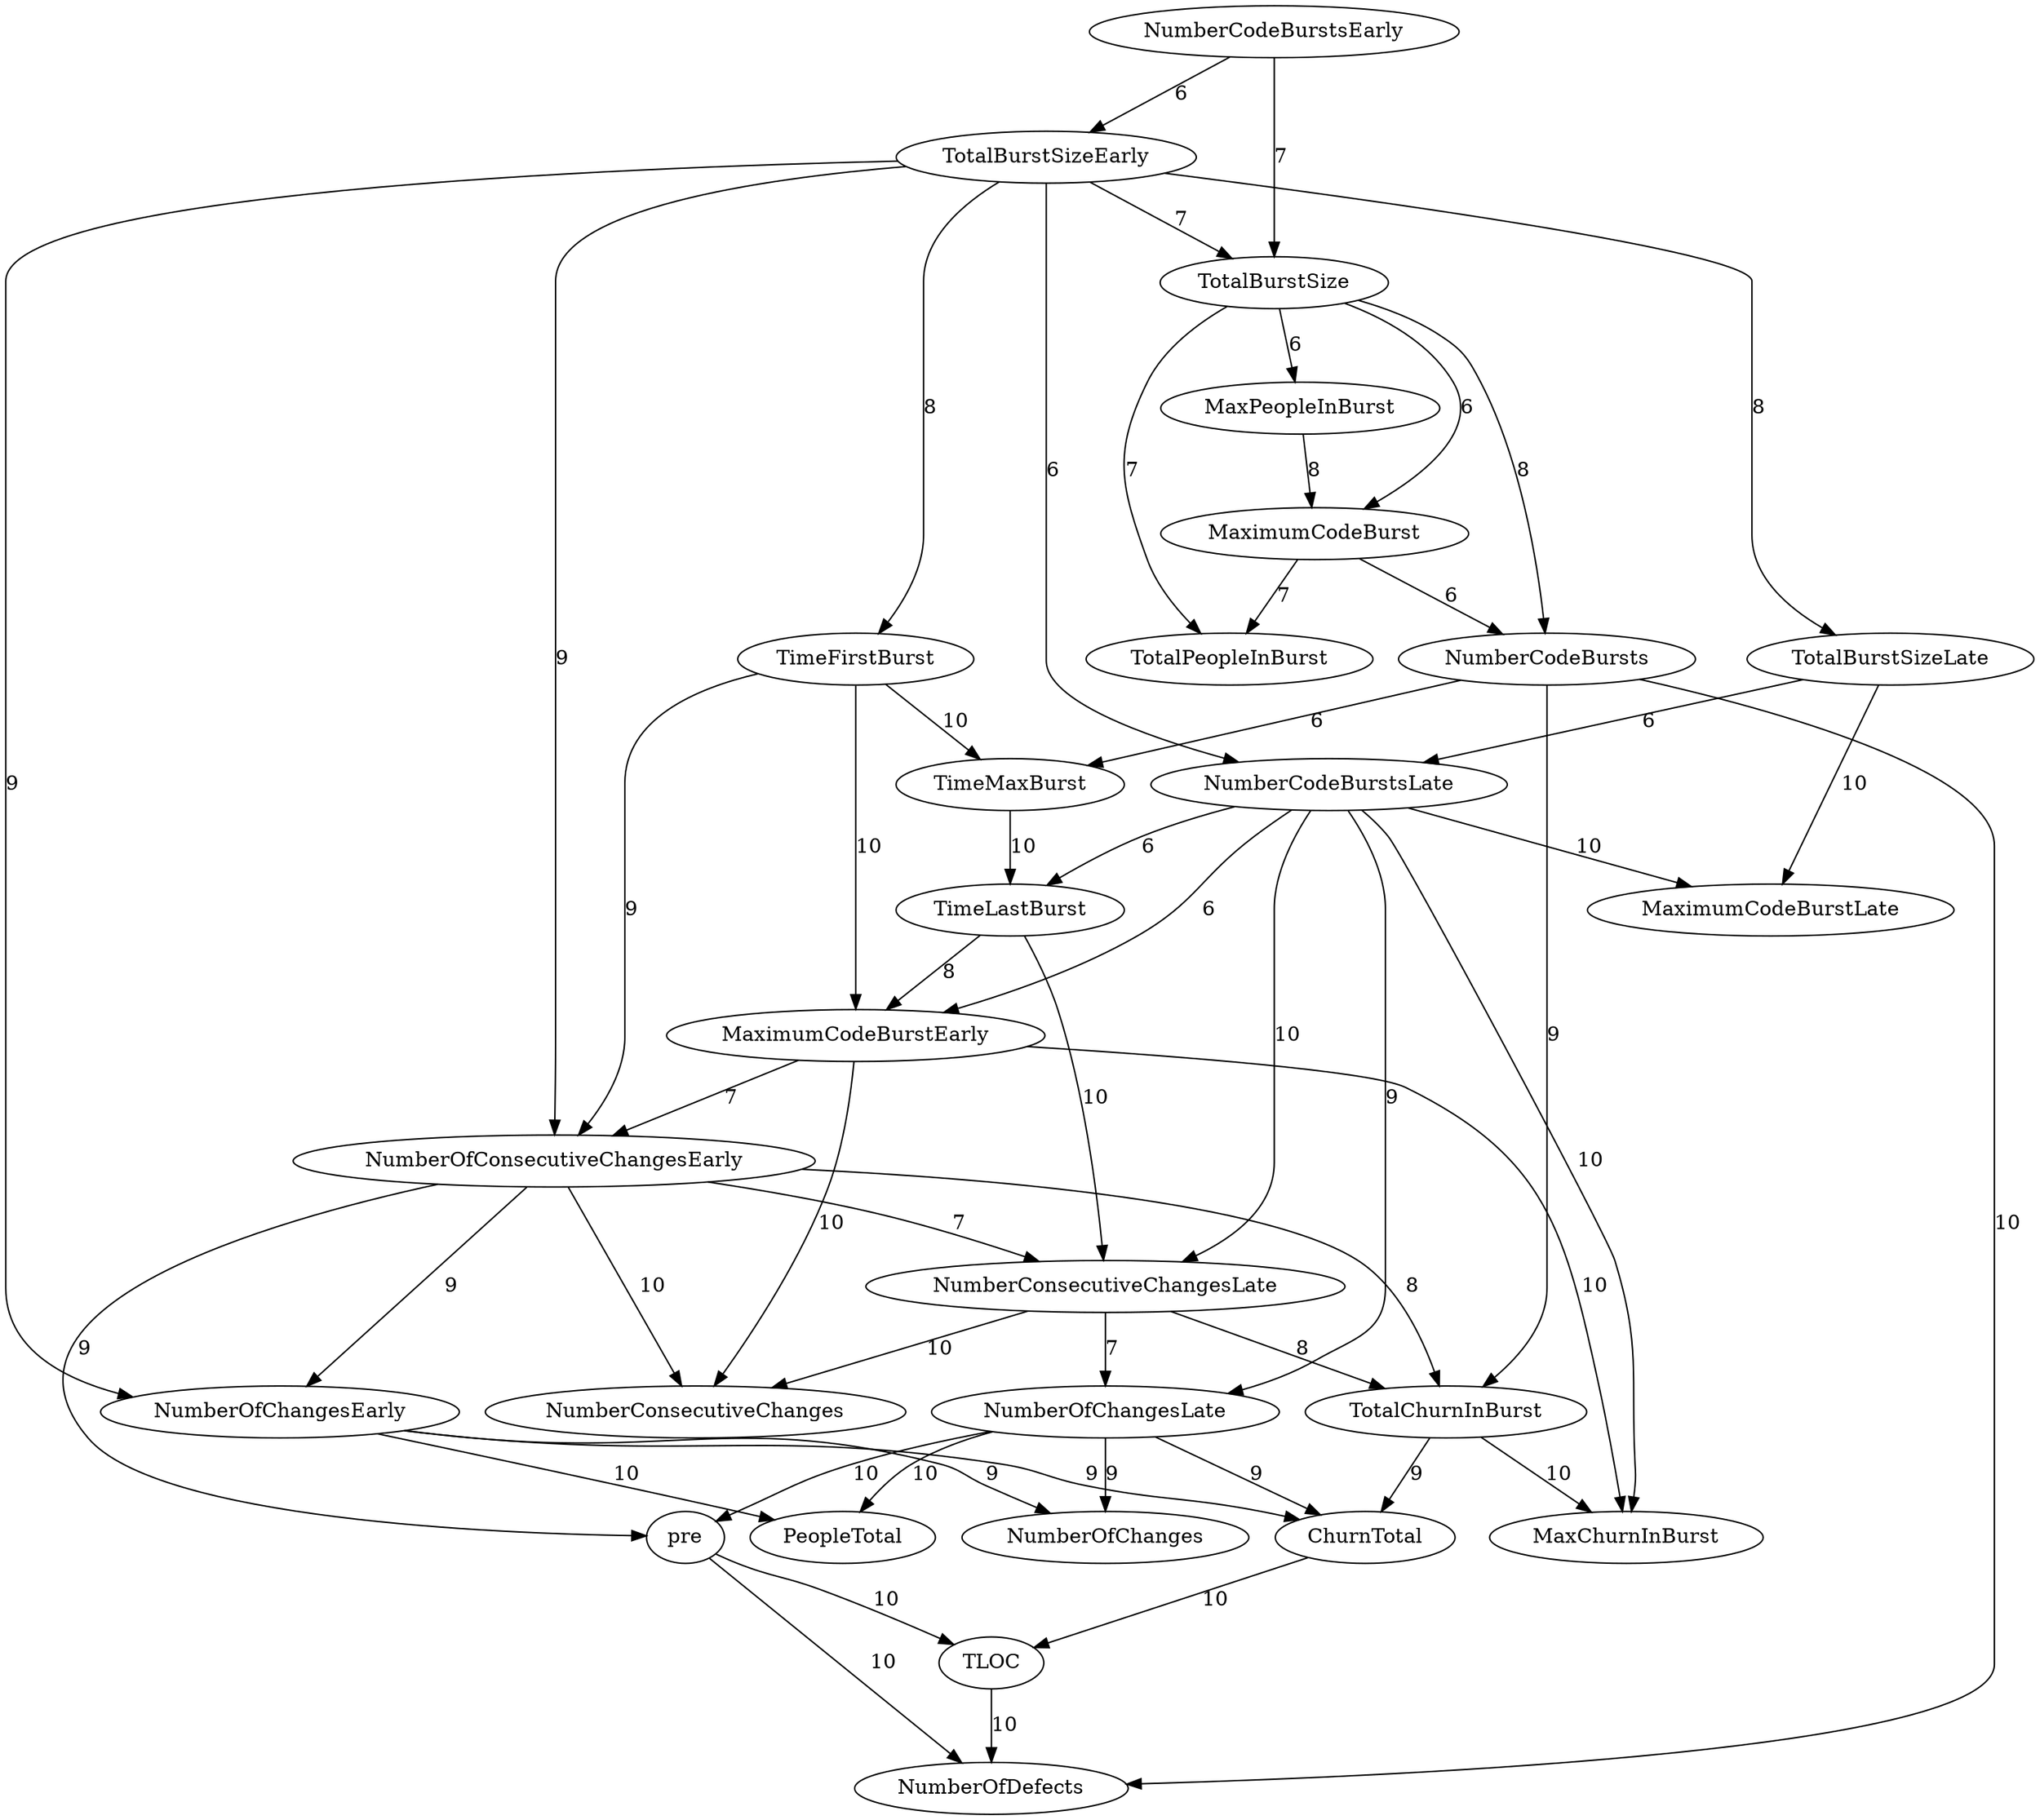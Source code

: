 digraph {
TotalBurstSizeLate -> MaximumCodeBurstLate[label="10",weight="10"];
NumberCodeBurstsLate -> MaximumCodeBurstLate[label="10",weight="10"];
NumberCodeBurstsLate -> MaxChurnInBurst[label="10",weight="10"];
NumberCodeBurstsLate -> NumberConsecutiveChangesLate[label="10",weight="10"];
NumberOfChangesLate -> PeopleTotal[label="10",weight="10"];
NumberOfChangesLate -> pre[label="10",weight="10"];
NumberOfChangesEarly -> PeopleTotal[label="10",weight="10"];
MaximumCodeBurstEarly -> MaxChurnInBurst[label="10",weight="10"];
MaximumCodeBurstEarly -> NumberConsecutiveChanges[label="10",weight="10"];
TimeFirstBurst -> MaximumCodeBurstEarly[label="10",weight="10"];
TimeFirstBurst -> TimeMaxBurst[label="10",weight="10"];
TotalChurnInBurst -> MaxChurnInBurst[label="10",weight="10"];
ChurnTotal -> TLOC[label="10",weight="10"];
NumberOfConsecutiveChangesEarly -> NumberConsecutiveChanges[label="10",weight="10"];
NumberConsecutiveChangesLate -> NumberConsecutiveChanges[label="10",weight="10"];
TimeMaxBurst -> TimeLastBurst[label="10",weight="10"];
TimeLastBurst -> NumberConsecutiveChangesLate[label="10",weight="10"];
NumberCodeBursts -> NumberOfDefects[label="10",weight="10"];
pre -> NumberOfDefects[label="10",weight="10"];
pre -> TLOC[label="10",weight="10"];
TLOC -> NumberOfDefects[label="10",weight="10"];
NumberCodeBurstsLate -> NumberOfChangesLate[label="9",weight="9"];
NumberOfChangesLate -> NumberOfChanges[label="9",weight="9"];
NumberOfChangesLate -> ChurnTotal[label="9",weight="9"];
NumberOfChangesEarly -> NumberOfChanges[label="9",weight="9"];
NumberOfChangesEarly -> ChurnTotal[label="9",weight="9"];
TimeFirstBurst -> NumberOfConsecutiveChangesEarly[label="9",weight="9"];
TotalChurnInBurst -> ChurnTotal[label="9",weight="9"];
NumberOfConsecutiveChangesEarly -> NumberOfChangesEarly[label="9",weight="9"];
NumberOfConsecutiveChangesEarly -> pre[label="9",weight="9"];
TotalBurstSizeEarly -> NumberOfChangesEarly[label="9",weight="9"];
TotalBurstSizeEarly -> NumberOfConsecutiveChangesEarly[label="9",weight="9"];
NumberCodeBursts -> TotalChurnInBurst[label="9",weight="9"];
MaxPeopleInBurst -> MaximumCodeBurst[label="8",weight="8"];
NumberOfConsecutiveChangesEarly -> TotalChurnInBurst[label="8",weight="8"];
NumberConsecutiveChangesLate -> TotalChurnInBurst[label="8",weight="8"];
TotalBurstSizeEarly -> TotalBurstSizeLate[label="8",weight="8"];
TotalBurstSizeEarly -> TimeFirstBurst[label="8",weight="8"];
TimeLastBurst -> MaximumCodeBurstEarly[label="8",weight="8"];
TotalBurstSize -> NumberCodeBursts[label="8",weight="8"];
NumberCodeBurstsEarly -> TotalBurstSize[label="7",weight="7"];
MaximumCodeBurst -> TotalPeopleInBurst[label="7",weight="7"];
NumberOfConsecutiveChangesEarly -> NumberConsecutiveChangesLate[label="7",weight="7"];
NumberConsecutiveChangesLate -> NumberOfChangesLate[label="7",weight="7"];
TotalBurstSizeEarly -> TotalBurstSize[label="7",weight="7"];
TotalBurstSize -> TotalPeopleInBurst[label="7",weight="7"];
MaximumCodeBurstEarly -> NumberOfConsecutiveChangesEarly[label="7",weight="7"];
NumberCodeBurstsLate -> MaximumCodeBurstEarly[label="6",weight="6"];
NumberCodeBurstsLate -> TimeLastBurst[label="6",weight="6"];
TotalBurstSizeEarly -> NumberCodeBurstsLate[label="6",weight="6"];
TotalBurstSize -> MaxPeopleInBurst[label="6",weight="6"];
TotalBurstSize -> MaximumCodeBurst[label="6",weight="6"];
NumberCodeBursts -> TimeMaxBurst[label="6",weight="6"];
MaximumCodeBurst -> NumberCodeBursts[label="6",weight="6"];
NumberCodeBurstsEarly -> TotalBurstSizeEarly[label="6",weight="6"];
TotalBurstSizeLate -> NumberCodeBurstsLate[label="6",weight="6"];
}